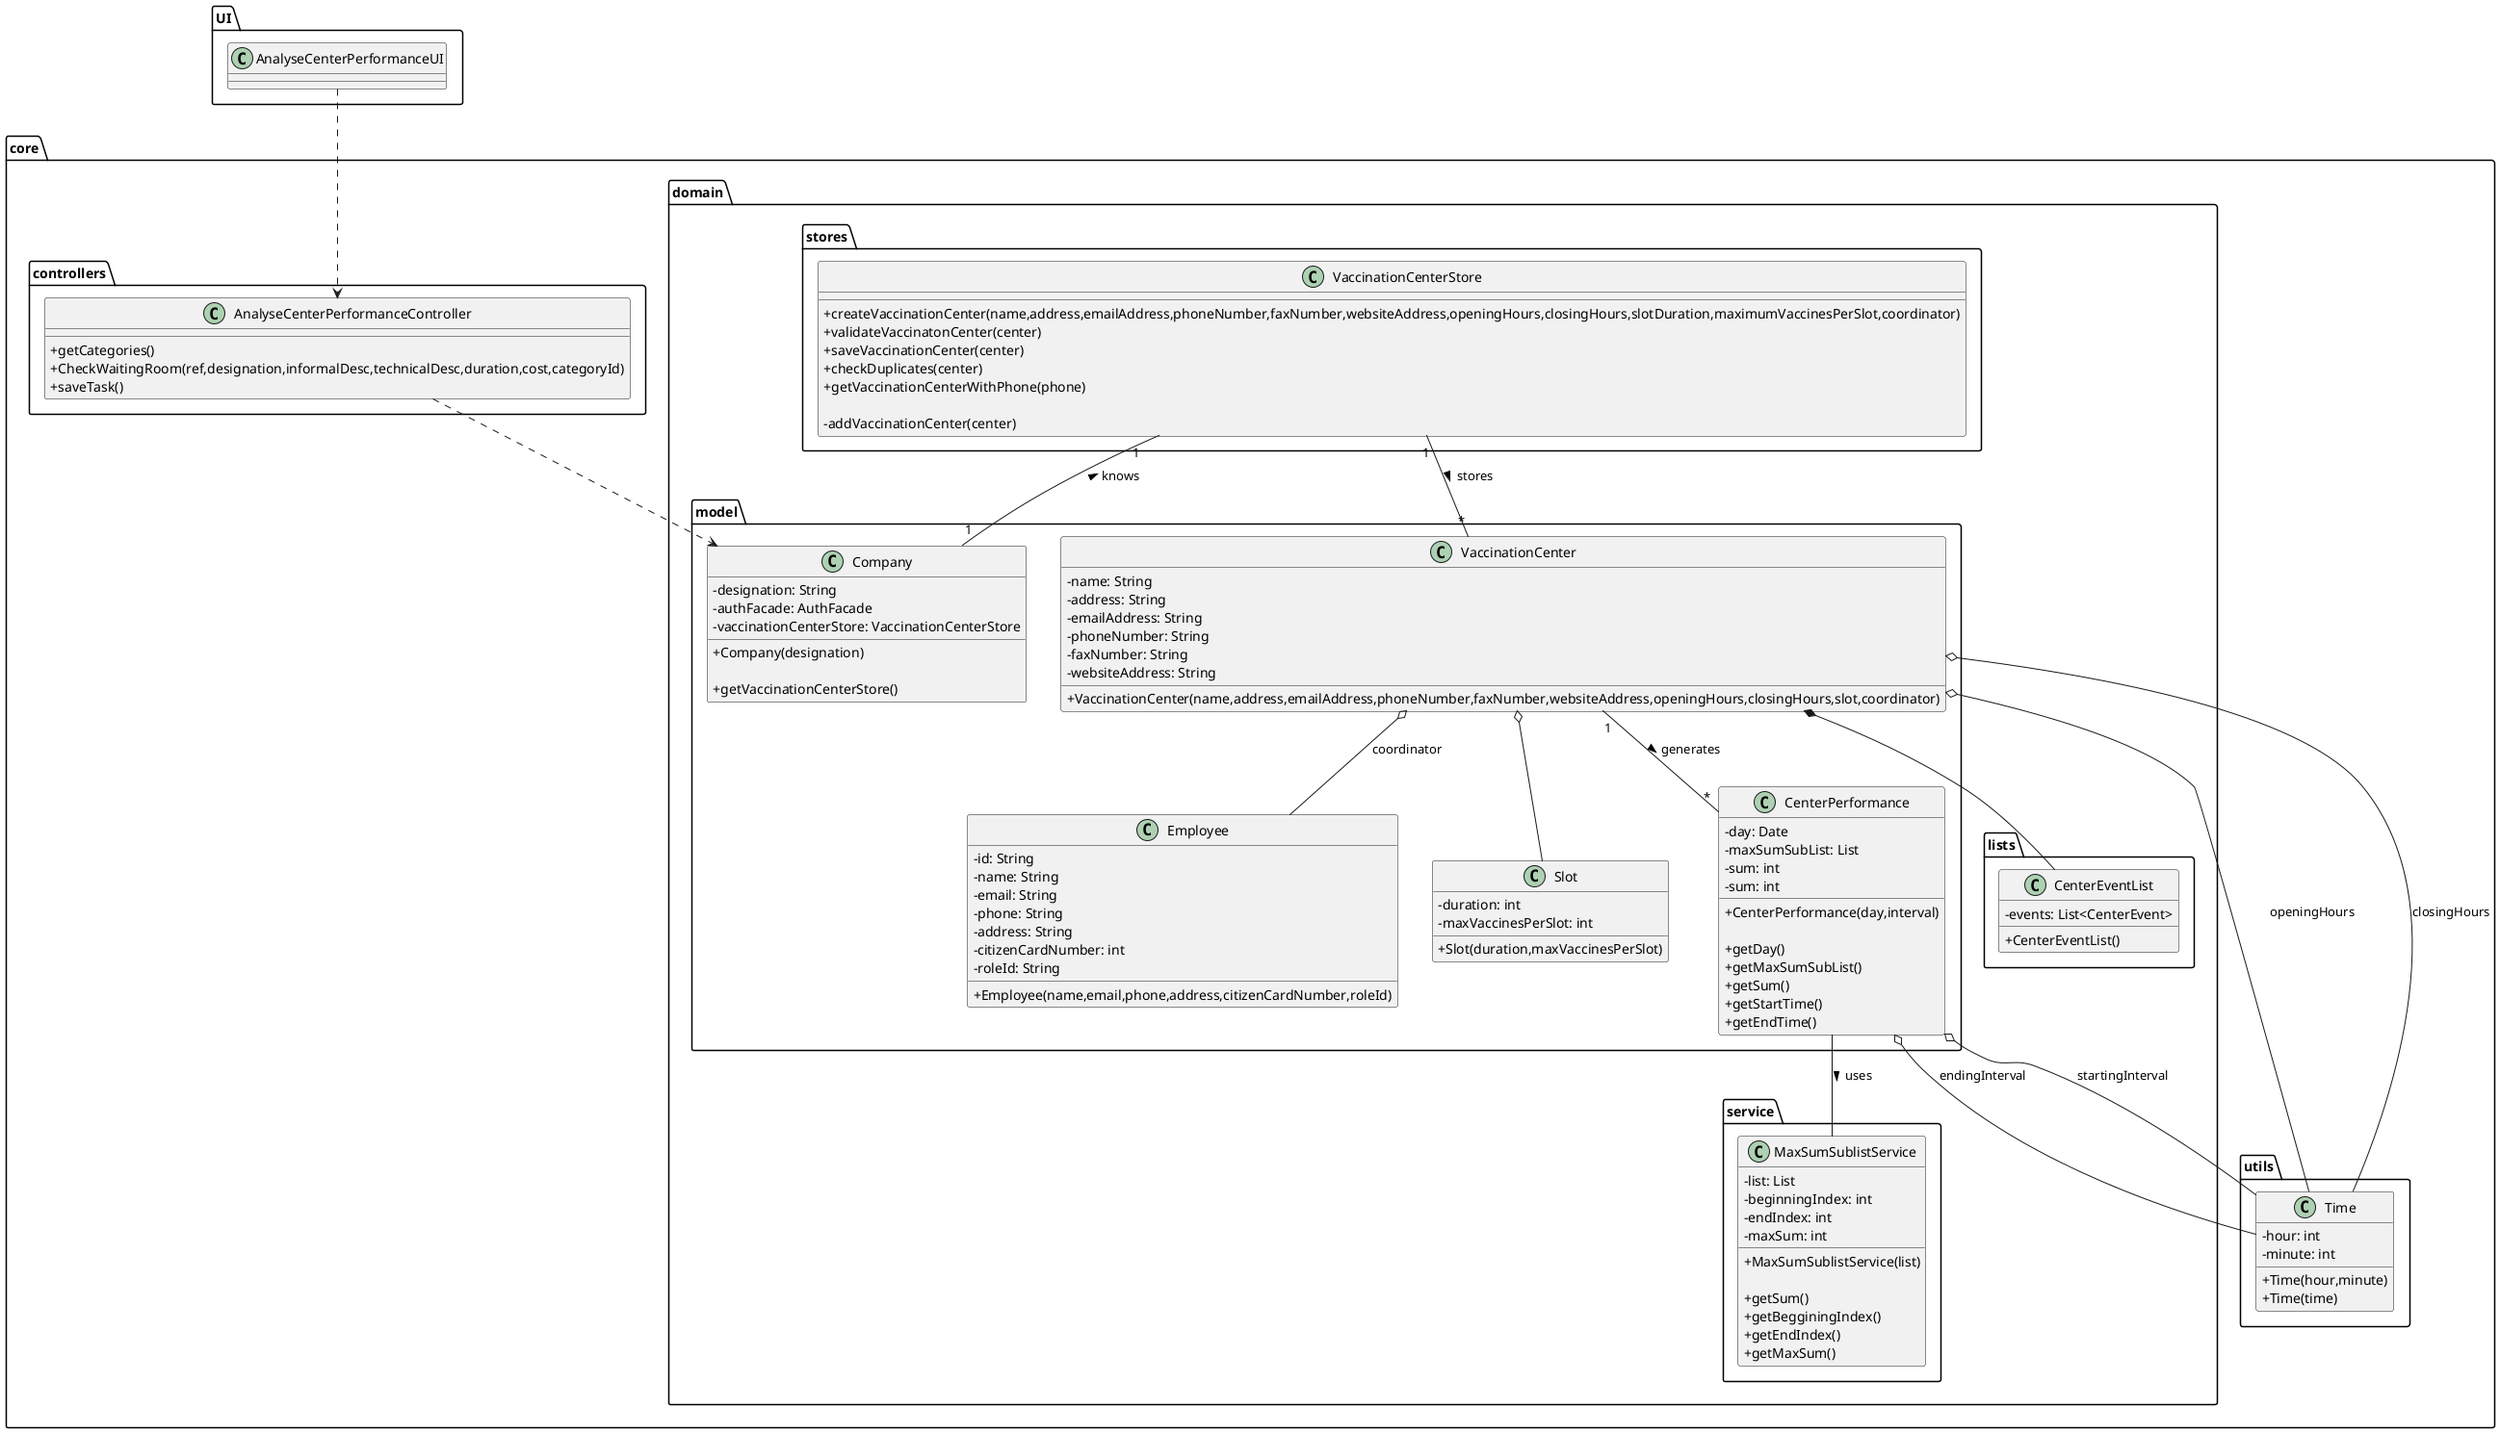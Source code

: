 @startuml
skinparam classAttributeIconSize 0

package UI {
  class AnalyseCenterPerformanceUI {}
}

package core {
  package domain {
    package stores {
      class VaccinationCenterStore {
        +createVaccinationCenter(name,address,emailAddress,phoneNumber,faxNumber,websiteAddress,openingHours,closingHours,slotDuration,maximumVaccinesPerSlot,coordinator)
        +validateVaccinatonCenter(center)
        +saveVaccinationCenter(center)
        +checkDuplicates(center)
        +getVaccinationCenterWithPhone(phone)

        -addVaccinationCenter(center)
      }
    }

    package lists {
      class CenterEventList {
        - events: List<CenterEvent>

        +CenterEventList()
      }
    }

    package model {
      class VaccinationCenter {
        - name: String
        - address: String
        - emailAddress: String
        - phoneNumber: String
        - faxNumber: String
        - websiteAddress: String
        
        +VaccinationCenter(name,address,emailAddress,phoneNumber,faxNumber,websiteAddress,openingHours,closingHours,slot,coordinator)
      }

      class Employee {
        -id: String 
        -name: String 
        -email: String 
        -phone: String 
        -address: String 
        -citizenCardNumber: int 
        -roleId: String 

        +Employee(name,email,phone,address,citizenCardNumber,roleId)
      }

      class Slot {
        -duration: int
        -maxVaccinesPerSlot: int

        +Slot(duration,maxVaccinesPerSlot)
      }

      class CenterPerformance {
        - day: Date
        - maxSumSubList: List
        - sum: int
        - sum: int

        +CenterPerformance(day,interval)

        +getDay()
        +getMaxSumSubList()
        +getSum()
        +getStartTime()
        +getEndTime()
      }

      class Company {
        -designation: String
        -authFacade: AuthFacade
        -vaccinationCenterStore: VaccinationCenterStore
        
        +Company(designation)

        +getVaccinationCenterStore()
      }
    }

    package service {
      class MaxSumSublistService {
        - list: List
        - beginningIndex: int
        - endIndex: int
        - maxSum: int

        +MaxSumSublistService(list)

        +getSum()
        +getBegginingIndex()
        +getEndIndex()
        +getMaxSum()
      }
    }
  }

  package controllers {
    class AnalyseCenterPerformanceController {
      +getCategories()
      +CheckWaitingRoom(ref,designation,informalDesc,technicalDesc,duration,cost,categoryId)
      +saveTask()
    }
  }

  package utils {
    class Time {
      - hour: int
      - minute: int
      
      +Time(hour,minute)
      +Time(time)
    }
  }
}

AnalyseCenterPerformanceUI ..> AnalyseCenterPerformanceController
AnalyseCenterPerformanceController ..> Company

VaccinationCenter o-- Employee : coordinator
VaccinationCenter o-- Time : openingHours
VaccinationCenter o-- Time : closingHours
VaccinationCenter o-- Slot
VaccinationCenter *-- CenterEventList

VaccinationCenter "1" -- "*" CenterPerformance : generates >

CenterPerformance o-- Time : startingInterval
CenterPerformance o-- Time : endingInterval

CenterPerformance -- MaxSumSublistService : uses >

VaccinationCenterStore "1" -- "*" VaccinationCenter : stores >

Company "1" -- "1" VaccinationCenterStore : knows >

@enduml
